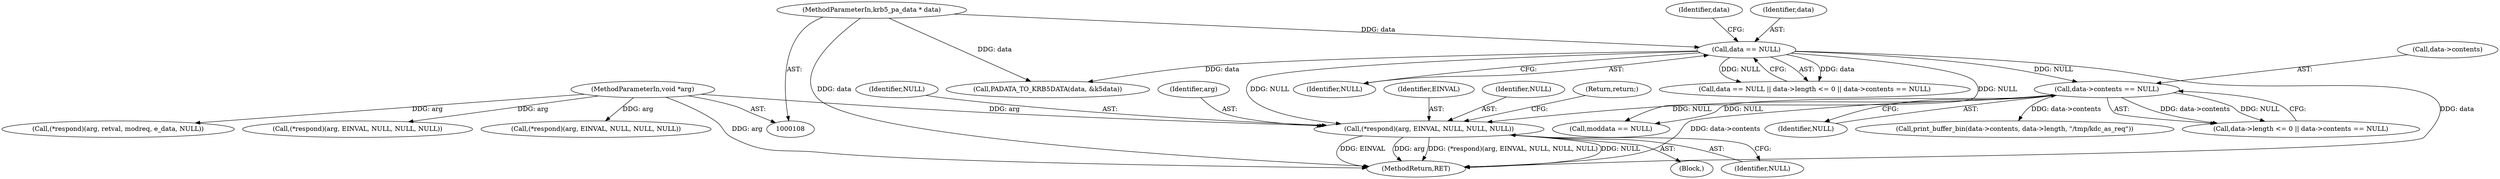 digraph "0_krb5_e3b5a5e5267818c97750b266df50b6a3d4649604_1@pointer" {
"1000201" [label="(Call,(*respond)(arg, EINVAL, NULL, NULL, NULL))"];
"1000118" [label="(MethodParameterIn,void *arg)"];
"1000186" [label="(Call,data == NULL)"];
"1000113" [label="(MethodParameterIn,krb5_pa_data * data)"];
"1000195" [label="(Call,data->contents == NULL)"];
"1000187" [label="(Identifier,data)"];
"1000113" [label="(MethodParameterIn,krb5_pa_data * data)"];
"1000203" [label="(Identifier,EINVAL)"];
"1000192" [label="(Identifier,data)"];
"1000185" [label="(Call,data == NULL || data->length <= 0 || data->contents == NULL)"];
"1000209" [label="(Call,moddata == NULL)"];
"1000240" [label="(Call,print_buffer_bin(data->contents, data->length, \"/tmp/kdc_as_req\"))"];
"1000186" [label="(Call,data == NULL)"];
"1000189" [label="(Call,data->length <= 0 || data->contents == NULL)"];
"1000233" [label="(Call,(*respond)(arg, EINVAL, NULL, NULL, NULL))"];
"1000199" [label="(Identifier,NULL)"];
"1000206" [label="(Identifier,NULL)"];
"1000953" [label="(MethodReturn,RET)"];
"1000947" [label="(Call,(*respond)(arg, retval, modreq, e_data, NULL))"];
"1000204" [label="(Identifier,NULL)"];
"1000195" [label="(Call,data->contents == NULL)"];
"1000196" [label="(Call,data->contents)"];
"1000188" [label="(Identifier,NULL)"];
"1000213" [label="(Call,(*respond)(arg, EINVAL, NULL, NULL, NULL))"];
"1000207" [label="(Return,return;)"];
"1000264" [label="(Call,PADATA_TO_KRB5DATA(data, &k5data))"];
"1000205" [label="(Identifier,NULL)"];
"1000202" [label="(Identifier,arg)"];
"1000201" [label="(Call,(*respond)(arg, EINVAL, NULL, NULL, NULL))"];
"1000118" [label="(MethodParameterIn,void *arg)"];
"1000200" [label="(Block,)"];
"1000201" -> "1000200"  [label="AST: "];
"1000201" -> "1000206"  [label="CFG: "];
"1000202" -> "1000201"  [label="AST: "];
"1000203" -> "1000201"  [label="AST: "];
"1000204" -> "1000201"  [label="AST: "];
"1000205" -> "1000201"  [label="AST: "];
"1000206" -> "1000201"  [label="AST: "];
"1000207" -> "1000201"  [label="CFG: "];
"1000201" -> "1000953"  [label="DDG: (*respond)(arg, EINVAL, NULL, NULL, NULL)"];
"1000201" -> "1000953"  [label="DDG: NULL"];
"1000201" -> "1000953"  [label="DDG: EINVAL"];
"1000201" -> "1000953"  [label="DDG: arg"];
"1000118" -> "1000201"  [label="DDG: arg"];
"1000186" -> "1000201"  [label="DDG: NULL"];
"1000195" -> "1000201"  [label="DDG: NULL"];
"1000118" -> "1000108"  [label="AST: "];
"1000118" -> "1000953"  [label="DDG: arg"];
"1000118" -> "1000213"  [label="DDG: arg"];
"1000118" -> "1000233"  [label="DDG: arg"];
"1000118" -> "1000947"  [label="DDG: arg"];
"1000186" -> "1000185"  [label="AST: "];
"1000186" -> "1000188"  [label="CFG: "];
"1000187" -> "1000186"  [label="AST: "];
"1000188" -> "1000186"  [label="AST: "];
"1000192" -> "1000186"  [label="CFG: "];
"1000185" -> "1000186"  [label="CFG: "];
"1000186" -> "1000953"  [label="DDG: data"];
"1000186" -> "1000185"  [label="DDG: data"];
"1000186" -> "1000185"  [label="DDG: NULL"];
"1000113" -> "1000186"  [label="DDG: data"];
"1000186" -> "1000195"  [label="DDG: NULL"];
"1000186" -> "1000209"  [label="DDG: NULL"];
"1000186" -> "1000264"  [label="DDG: data"];
"1000113" -> "1000108"  [label="AST: "];
"1000113" -> "1000953"  [label="DDG: data"];
"1000113" -> "1000264"  [label="DDG: data"];
"1000195" -> "1000189"  [label="AST: "];
"1000195" -> "1000199"  [label="CFG: "];
"1000196" -> "1000195"  [label="AST: "];
"1000199" -> "1000195"  [label="AST: "];
"1000189" -> "1000195"  [label="CFG: "];
"1000195" -> "1000953"  [label="DDG: data->contents"];
"1000195" -> "1000189"  [label="DDG: data->contents"];
"1000195" -> "1000189"  [label="DDG: NULL"];
"1000195" -> "1000209"  [label="DDG: NULL"];
"1000195" -> "1000240"  [label="DDG: data->contents"];
}

